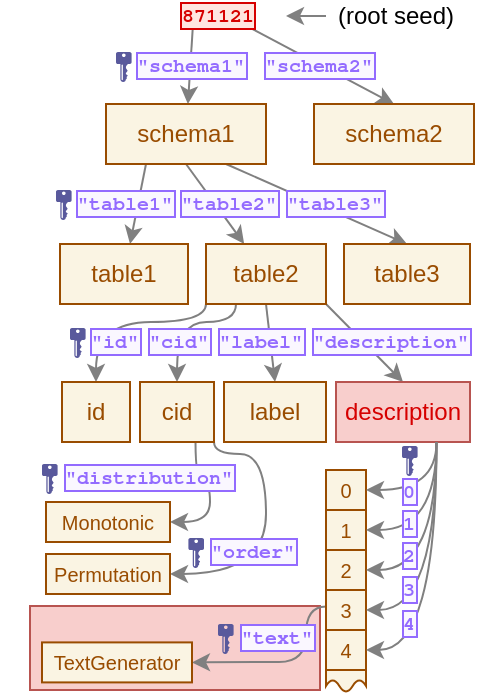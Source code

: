 <mxfile version="22.1.2" type="device">
  <diagram name="1 oldal" id="_KP6PByX1DuzIBqnfHAD">
    <mxGraphModel dx="101" dy="60" grid="1" gridSize="10" guides="1" tooltips="1" connect="1" arrows="1" fold="1" page="1" pageScale="1" pageWidth="827" pageHeight="1169" math="0" shadow="0">
      <root>
        <mxCell id="0" />
        <mxCell id="1" parent="0" />
        <mxCell id="YrsVJ95ILoCUtn0zCcNN-72" value="" style="rounded=0;whiteSpace=wrap;html=1;strokeColor=#b85450;fillColor=#f8cecc;" parent="1" vertex="1">
          <mxGeometry x="262" y="532" width="145" height="42" as="geometry" />
        </mxCell>
        <mxCell id="YrsVJ95ILoCUtn0zCcNN-46" value="" style="verticalLabelPosition=bottom;verticalAlign=top;html=1;shape=mxgraph.basic.wave2;dy=0.3;rotation=0;fillColor=#FAF4E3;strokeColor=#994C00;fontColor=#994C00;" parent="1" vertex="1">
          <mxGeometry x="410" y="555" width="20" height="20" as="geometry" />
        </mxCell>
        <mxCell id="YrsVJ95ILoCUtn0zCcNN-4" value="&quot;schema1&quot;" style="rounded=0;orthogonalLoop=1;jettySize=auto;html=1;exitX=0.25;exitY=1;exitDx=0;exitDy=0;fontFamily=FreeMono;labelBackgroundColor=#FAF7FF;fontStyle=1;fontColor=#936BFF;fontSize=10;labelBorderColor=#936BFF;spacing=2;strokeWidth=1;strokeColor=#808080;" parent="1" source="YrsVJ95ILoCUtn0zCcNN-1" target="YrsVJ95ILoCUtn0zCcNN-2" edge="1">
          <mxGeometry relative="1" as="geometry" />
        </mxCell>
        <mxCell id="YrsVJ95ILoCUtn0zCcNN-5" value="&quot;schema2&quot;" style="rounded=0;orthogonalLoop=1;jettySize=auto;html=1;exitX=0.75;exitY=1;exitDx=0;exitDy=0;entryX=0.5;entryY=0;entryDx=0;entryDy=0;fontFamily=FreeMono;labelBackgroundColor=#FAF7FF;fontStyle=1;fontColor=#936BFF;fontSize=10;labelBorderColor=#936BFF;spacing=2;strokeWidth=1;strokeColor=#808080;" parent="1" source="YrsVJ95ILoCUtn0zCcNN-1" target="YrsVJ95ILoCUtn0zCcNN-3" edge="1">
          <mxGeometry relative="1" as="geometry" />
        </mxCell>
        <mxCell id="YrsVJ95ILoCUtn0zCcNN-1" value="871121" style="text;html=1;strokeColor=none;fillColor=none;align=center;verticalAlign=middle;whiteSpace=wrap;rounded=0;fontFamily=FreeMono;labelBackgroundColor=#FFE6E0;fontStyle=1;fontColor=#D60000;fontSize=10;labelBorderColor=#D60000;spacing=2;strokeWidth=1;" parent="1" vertex="1">
          <mxGeometry x="331" y="231" width="50" height="10" as="geometry" />
        </mxCell>
        <mxCell id="YrsVJ95ILoCUtn0zCcNN-10" value="&quot;table1&quot;" style="rounded=0;orthogonalLoop=1;jettySize=auto;html=1;exitX=0.25;exitY=1;exitDx=0;exitDy=0;fontFamily=FreeMono;fontStyle=1;labelBackgroundColor=#FAF7FF;fontColor=#936BFF;fontSize=10;labelBorderColor=#936BFF;spacing=2;strokeWidth=1;strokeColor=#808080;" parent="1" source="YrsVJ95ILoCUtn0zCcNN-2" target="YrsVJ95ILoCUtn0zCcNN-7" edge="1">
          <mxGeometry x="0.019" y="-7" relative="1" as="geometry">
            <mxPoint as="offset" />
          </mxGeometry>
        </mxCell>
        <mxCell id="YrsVJ95ILoCUtn0zCcNN-11" value="&quot;table2&quot;" style="rounded=0;orthogonalLoop=1;jettySize=auto;html=1;exitX=0.5;exitY=1;exitDx=0;exitDy=0;fontFamily=FreeMono;fontStyle=1;labelBackgroundColor=#FAF7FF;fontColor=#936BFF;fontSize=10;labelBorderColor=#936BFF;spacing=2;strokeWidth=1;strokeColor=#808080;" parent="1" source="YrsVJ95ILoCUtn0zCcNN-2" target="YrsVJ95ILoCUtn0zCcNN-8" edge="1">
          <mxGeometry x="0.118" y="6" relative="1" as="geometry">
            <mxPoint as="offset" />
          </mxGeometry>
        </mxCell>
        <mxCell id="YrsVJ95ILoCUtn0zCcNN-12" value="&quot;table3&quot;" style="rounded=0;orthogonalLoop=1;jettySize=auto;html=1;exitX=0.75;exitY=1;exitDx=0;exitDy=0;entryX=0.5;entryY=0;entryDx=0;entryDy=0;fontFamily=FreeMono;fontStyle=1;labelBackgroundColor=#FAF7FF;fontColor=#936BFF;fontSize=10;labelBorderColor=#936BFF;spacing=2;strokeWidth=1;strokeColor=#808080;" parent="1" source="YrsVJ95ILoCUtn0zCcNN-2" target="YrsVJ95ILoCUtn0zCcNN-9" edge="1">
          <mxGeometry x="0.148" y="4" relative="1" as="geometry">
            <mxPoint as="offset" />
          </mxGeometry>
        </mxCell>
        <mxCell id="YrsVJ95ILoCUtn0zCcNN-2" value="schema1" style="rounded=0;whiteSpace=wrap;html=1;fillColor=#FAF4E3;strokeColor=#994C00;fontColor=#994C00;" parent="1" vertex="1">
          <mxGeometry x="300" y="281" width="80" height="30" as="geometry" />
        </mxCell>
        <mxCell id="YrsVJ95ILoCUtn0zCcNN-3" value="schema2" style="rounded=0;whiteSpace=wrap;html=1;fillColor=#FAF4E3;strokeColor=#994C00;fontColor=#994C00;" parent="1" vertex="1">
          <mxGeometry x="404" y="281" width="80" height="30" as="geometry" />
        </mxCell>
        <mxCell id="YrsVJ95ILoCUtn0zCcNN-21" value="&quot;cid&quot;" style="rounded=0;orthogonalLoop=1;jettySize=auto;html=1;exitX=0.25;exitY=1;exitDx=0;exitDy=0;entryX=0.5;entryY=0;entryDx=0;entryDy=0;fontFamily=FreeMono;fontStyle=1;labelBackgroundColor=#FAF7FF;fontColor=#936BFF;fontSize=10;labelBorderColor=#936BFF;spacing=2;strokeWidth=1;edgeStyle=orthogonalEdgeStyle;curved=1;strokeColor=#808080;" parent="1" source="YrsVJ95ILoCUtn0zCcNN-8" target="YrsVJ95ILoCUtn0zCcNN-15" edge="1">
          <mxGeometry x="0.387" relative="1" as="geometry">
            <Array as="points">
              <mxPoint x="365" y="390" />
              <mxPoint x="336" y="390" />
            </Array>
            <mxPoint as="offset" />
          </mxGeometry>
        </mxCell>
        <mxCell id="YrsVJ95ILoCUtn0zCcNN-20" value="&quot;id&quot;" style="rounded=0;orthogonalLoop=1;jettySize=auto;html=1;exitX=0;exitY=1;exitDx=0;exitDy=0;entryX=0.5;entryY=0;entryDx=0;entryDy=0;fontFamily=FreeMono;fontStyle=1;labelBackgroundColor=#FAF7FF;fontColor=#936BFF;fontSize=10;labelBorderColor=#936BFF;spacing=2;strokeWidth=1;edgeStyle=orthogonalEdgeStyle;curved=1;strokeColor=#808080;" parent="1" source="YrsVJ95ILoCUtn0zCcNN-8" target="YrsVJ95ILoCUtn0zCcNN-13" edge="1">
          <mxGeometry x="0.553" y="9" relative="1" as="geometry">
            <Array as="points">
              <mxPoint x="350" y="390" />
              <mxPoint x="295" y="390" />
            </Array>
            <mxPoint as="offset" />
          </mxGeometry>
        </mxCell>
        <mxCell id="YrsVJ95ILoCUtn0zCcNN-22" value="&quot;label&quot;" style="rounded=0;orthogonalLoop=1;jettySize=auto;html=1;exitX=0.5;exitY=1;exitDx=0;exitDy=0;entryX=0.5;entryY=0;entryDx=0;entryDy=0;fontFamily=FreeMono;fontStyle=1;labelBackgroundColor=#FAF7FF;fontColor=#936BFF;fontSize=10;labelBorderColor=#936BFF;spacing=2;strokeWidth=1;strokeColor=#808080;" parent="1" source="YrsVJ95ILoCUtn0zCcNN-8" target="YrsVJ95ILoCUtn0zCcNN-14" edge="1">
          <mxGeometry x="-0.107" y="-5" relative="1" as="geometry">
            <mxPoint as="offset" />
          </mxGeometry>
        </mxCell>
        <mxCell id="YrsVJ95ILoCUtn0zCcNN-23" value="&quot;description&quot;" style="rounded=0;orthogonalLoop=1;jettySize=auto;html=1;exitX=1;exitY=1;exitDx=0;exitDy=0;entryX=0.5;entryY=0;entryDx=0;entryDy=0;fontFamily=FreeMono;fontStyle=1;labelBackgroundColor=#FAF7FF;fontColor=#936BFF;fontSize=10;labelBorderColor=#936BFF;spacing=2;strokeWidth=1;strokeColor=#808080;" parent="1" source="YrsVJ95ILoCUtn0zCcNN-8" target="YrsVJ95ILoCUtn0zCcNN-16" edge="1">
          <mxGeometry x="0.288" y="10" relative="1" as="geometry">
            <mxPoint as="offset" />
          </mxGeometry>
        </mxCell>
        <mxCell id="YrsVJ95ILoCUtn0zCcNN-7" value="table1" style="rounded=0;whiteSpace=wrap;html=1;fillColor=#FAF4E3;strokeColor=#994C00;fontColor=#994C00;" parent="1" vertex="1">
          <mxGeometry x="277" y="351" width="64" height="30" as="geometry" />
        </mxCell>
        <mxCell id="YrsVJ95ILoCUtn0zCcNN-8" value="table2" style="rounded=0;whiteSpace=wrap;html=1;fillColor=#FAF4E3;strokeColor=#994C00;fontColor=#994C00;" parent="1" vertex="1">
          <mxGeometry x="350" y="351" width="60" height="30" as="geometry" />
        </mxCell>
        <mxCell id="YrsVJ95ILoCUtn0zCcNN-9" value="table3" style="rounded=0;whiteSpace=wrap;html=1;fillColor=#FAF4E3;strokeColor=#994C00;fontColor=#994C00;" parent="1" vertex="1">
          <mxGeometry x="419" y="351" width="63" height="30" as="geometry" />
        </mxCell>
        <mxCell id="YrsVJ95ILoCUtn0zCcNN-13" value="id" style="rounded=0;whiteSpace=wrap;html=1;fillColor=#FAF4E3;strokeColor=#994C00;fontColor=#994C00;" parent="1" vertex="1">
          <mxGeometry x="278" y="420" width="34" height="30" as="geometry" />
        </mxCell>
        <mxCell id="YrsVJ95ILoCUtn0zCcNN-14" value="label" style="rounded=0;whiteSpace=wrap;html=1;fillColor=#FAF4E3;strokeColor=#994C00;fontColor=#994C00;" parent="1" vertex="1">
          <mxGeometry x="359" y="420" width="51" height="30" as="geometry" />
        </mxCell>
        <mxCell id="YrsVJ95ILoCUtn0zCcNN-29" value="&quot;distribution&quot;" style="edgeStyle=orthogonalEdgeStyle;rounded=0;orthogonalLoop=1;jettySize=auto;html=1;exitX=0.75;exitY=1;exitDx=0;exitDy=0;entryX=1;entryY=0.5;entryDx=0;entryDy=0;curved=1;fontFamily=FreeMono;fontStyle=1;labelBackgroundColor=#FAF7FF;fontColor=#936BFF;fontSize=10;labelBorderColor=#936BFF;spacing=2;strokeWidth=1;strokeColor=#808080;" parent="1" source="YrsVJ95ILoCUtn0zCcNN-15" target="YrsVJ95ILoCUtn0zCcNN-27" edge="1">
          <mxGeometry x="-0.496" y="-24" relative="1" as="geometry">
            <mxPoint as="offset" />
          </mxGeometry>
        </mxCell>
        <mxCell id="YrsVJ95ILoCUtn0zCcNN-30" value="&quot;order&quot;" style="edgeStyle=orthogonalEdgeStyle;rounded=0;orthogonalLoop=1;jettySize=auto;html=1;exitX=1;exitY=1;exitDx=0;exitDy=0;entryX=1;entryY=0.5;entryDx=0;entryDy=0;curved=1;fontFamily=FreeMono;fontStyle=1;labelBackgroundColor=#FAF7FF;fontColor=#936BFF;fontSize=10;labelBorderColor=#936BFF;spacing=2;strokeWidth=1;strokeColor=#808080;" parent="1" source="YrsVJ95ILoCUtn0zCcNN-15" target="YrsVJ95ILoCUtn0zCcNN-28" edge="1">
          <mxGeometry x="0.143" y="-7" relative="1" as="geometry">
            <Array as="points">
              <mxPoint x="354" y="456" />
              <mxPoint x="380" y="456" />
              <mxPoint x="380" y="516" />
            </Array>
            <mxPoint as="offset" />
          </mxGeometry>
        </mxCell>
        <mxCell id="YrsVJ95ILoCUtn0zCcNN-15" value="cid" style="rounded=0;whiteSpace=wrap;html=1;fillColor=#FAF4E3;strokeColor=#994C00;fontColor=#994C00;" parent="1" vertex="1">
          <mxGeometry x="317" y="420" width="37" height="30" as="geometry" />
        </mxCell>
        <mxCell id="YrsVJ95ILoCUtn0zCcNN-16" value="description" style="rounded=0;whiteSpace=wrap;html=1;fillColor=#f8cecc;strokeColor=#b85450;fontColor=#D60000;" parent="1" vertex="1">
          <mxGeometry x="415" y="420" width="67" height="30" as="geometry" />
        </mxCell>
        <mxCell id="YrsVJ95ILoCUtn0zCcNN-27" value="Monotonic" style="rounded=0;whiteSpace=wrap;html=1;fontSize=10;fillColor=#FAF4E3;strokeColor=#994C00;fontColor=#994C00;" parent="1" vertex="1">
          <mxGeometry x="270" y="480" width="62" height="20" as="geometry" />
        </mxCell>
        <mxCell id="YrsVJ95ILoCUtn0zCcNN-28" value="Permutation" style="rounded=0;whiteSpace=wrap;html=1;fontSize=10;fillColor=#FAF4E3;strokeColor=#994C00;fontColor=#994C00;" parent="1" vertex="1">
          <mxGeometry x="270" y="506" width="62" height="20" as="geometry" />
        </mxCell>
        <mxCell id="YrsVJ95ILoCUtn0zCcNN-32" value="0" style="rounded=0;whiteSpace=wrap;html=1;fontSize=10;fillColor=#FAF4E3;strokeColor=#994C00;fontColor=#994C00;" parent="1" vertex="1">
          <mxGeometry x="410" y="464" width="20" height="20" as="geometry" />
        </mxCell>
        <mxCell id="YrsVJ95ILoCUtn0zCcNN-33" value="1" style="rounded=0;whiteSpace=wrap;html=1;fontSize=10;fillColor=#FAF4E3;strokeColor=#994C00;fontColor=#994C00;" parent="1" vertex="1">
          <mxGeometry x="410" y="484" width="20" height="20" as="geometry" />
        </mxCell>
        <mxCell id="YrsVJ95ILoCUtn0zCcNN-34" value="2" style="rounded=0;whiteSpace=wrap;html=1;fontSize=10;fillColor=#FAF4E3;strokeColor=#994C00;fontColor=#994C00;" parent="1" vertex="1">
          <mxGeometry x="410" y="504" width="20" height="20" as="geometry" />
        </mxCell>
        <mxCell id="YrsVJ95ILoCUtn0zCcNN-50" value="&quot;text&quot;" style="edgeStyle=orthogonalEdgeStyle;rounded=0;orthogonalLoop=1;jettySize=auto;html=1;exitX=0;exitY=0.5;exitDx=0;exitDy=0;curved=1;fontFamily=FreeMono;fontStyle=1;labelBackgroundColor=#FAF7FF;fontColor=#936BFF;fontSize=10;labelBorderColor=#936BFF;spacing=2;strokeWidth=1;strokeColor=#808080;entryX=1;entryY=0.5;entryDx=0;entryDy=0;" parent="1" target="YrsVJ95ILoCUtn0zCcNN-49" edge="1">
          <mxGeometry x="0.114" y="-13" relative="1" as="geometry">
            <mxPoint x="410" y="532.2" as="sourcePoint" />
            <mxPoint x="390" y="550" as="targetPoint" />
            <Array as="points">
              <mxPoint x="400" y="532" />
              <mxPoint x="400" y="560" />
              <mxPoint x="373" y="560" />
            </Array>
            <mxPoint as="offset" />
          </mxGeometry>
        </mxCell>
        <mxCell id="YrsVJ95ILoCUtn0zCcNN-35" value="3" style="rounded=0;whiteSpace=wrap;html=1;fontSize=10;fillColor=#FAF4E3;strokeColor=#994C00;fontColor=#994C00;" parent="1" vertex="1">
          <mxGeometry x="410" y="524" width="20" height="20" as="geometry" />
        </mxCell>
        <mxCell id="YrsVJ95ILoCUtn0zCcNN-36" value="4" style="rounded=0;whiteSpace=wrap;html=1;fontSize=10;fillColor=#FAF4E3;strokeColor=#994C00;fontColor=#994C00;" parent="1" vertex="1">
          <mxGeometry x="410" y="544" width="20" height="20" as="geometry" />
        </mxCell>
        <mxCell id="YrsVJ95ILoCUtn0zCcNN-38" value="0" style="edgeStyle=orthogonalEdgeStyle;rounded=0;orthogonalLoop=1;jettySize=auto;html=1;exitX=0.75;exitY=1;exitDx=0;exitDy=0;entryX=1;entryY=0.5;entryDx=0;entryDy=0;curved=1;fontFamily=FreeMono;fontStyle=1;labelBackgroundColor=#FAF7FF;fontColor=#936BFF;fontSize=10;labelBorderColor=#936BFF;spacing=2;strokeWidth=1;spacingLeft=0;strokeColor=#808080;" parent="1" source="YrsVJ95ILoCUtn0zCcNN-16" target="YrsVJ95ILoCUtn0zCcNN-32" edge="1">
          <mxGeometry x="0.302" relative="1" as="geometry">
            <mxPoint x="355" y="460" as="sourcePoint" />
            <mxPoint x="350" y="500" as="targetPoint" />
            <mxPoint as="offset" />
          </mxGeometry>
        </mxCell>
        <mxCell id="YrsVJ95ILoCUtn0zCcNN-39" value="1" style="edgeStyle=orthogonalEdgeStyle;rounded=0;orthogonalLoop=1;jettySize=auto;html=1;exitX=0.75;exitY=1;exitDx=0;exitDy=0;entryX=1;entryY=0.5;entryDx=0;entryDy=0;curved=1;fontFamily=FreeMono;fontStyle=1;labelBackgroundColor=#FAF7FF;fontColor=#936BFF;fontSize=10;labelBorderColor=#936BFF;spacing=2;strokeWidth=1;spacingLeft=0;strokeColor=#808080;" parent="1" source="YrsVJ95ILoCUtn0zCcNN-16" target="YrsVJ95ILoCUtn0zCcNN-33" edge="1">
          <mxGeometry x="0.47" y="-4" relative="1" as="geometry">
            <mxPoint x="475" y="460" as="sourcePoint" />
            <mxPoint x="440" y="490" as="targetPoint" />
            <mxPoint as="offset" />
          </mxGeometry>
        </mxCell>
        <mxCell id="YrsVJ95ILoCUtn0zCcNN-40" value="2" style="edgeStyle=orthogonalEdgeStyle;rounded=0;orthogonalLoop=1;jettySize=auto;html=1;exitX=0.75;exitY=1;exitDx=0;exitDy=0;entryX=1;entryY=0.5;entryDx=0;entryDy=0;curved=1;fontFamily=FreeMono;fontStyle=1;labelBackgroundColor=#FAF7FF;fontColor=#936BFF;fontSize=10;labelBorderColor=#936BFF;spacing=2;strokeWidth=1;spacingLeft=0;strokeColor=#808080;" parent="1" source="YrsVJ95ILoCUtn0zCcNN-16" target="YrsVJ95ILoCUtn0zCcNN-34" edge="1">
          <mxGeometry x="0.577" y="-8" relative="1" as="geometry">
            <mxPoint x="475" y="460" as="sourcePoint" />
            <mxPoint x="440" y="510" as="targetPoint" />
            <mxPoint as="offset" />
          </mxGeometry>
        </mxCell>
        <mxCell id="YrsVJ95ILoCUtn0zCcNN-41" value="3" style="edgeStyle=orthogonalEdgeStyle;rounded=0;orthogonalLoop=1;jettySize=auto;html=1;exitX=0.75;exitY=1;exitDx=0;exitDy=0;entryX=1;entryY=0.5;entryDx=0;entryDy=0;curved=1;fontFamily=FreeMono;fontStyle=1;labelBackgroundColor=#FAF7FF;fontColor=#936BFF;fontSize=10;labelBorderColor=#936BFF;spacing=2;strokeWidth=1;spacingLeft=0;strokeColor=#808080;" parent="1" source="YrsVJ95ILoCUtn0zCcNN-16" target="YrsVJ95ILoCUtn0zCcNN-35" edge="1">
          <mxGeometry x="0.648" y="-11" relative="1" as="geometry">
            <mxPoint x="485" y="470" as="sourcePoint" />
            <mxPoint x="450" y="520" as="targetPoint" />
            <mxPoint as="offset" />
          </mxGeometry>
        </mxCell>
        <mxCell id="YrsVJ95ILoCUtn0zCcNN-42" value="4" style="edgeStyle=orthogonalEdgeStyle;rounded=0;orthogonalLoop=1;jettySize=auto;html=1;exitX=0.75;exitY=1;exitDx=0;exitDy=0;entryX=1;entryY=0.5;entryDx=0;entryDy=0;curved=1;fontFamily=FreeMono;fontStyle=1;labelBackgroundColor=#FAF7FF;fontColor=#936BFF;fontSize=10;labelBorderColor=#936BFF;spacing=2;strokeWidth=1;spacingLeft=0;strokeColor=#808080;" parent="1" source="YrsVJ95ILoCUtn0zCcNN-16" target="YrsVJ95ILoCUtn0zCcNN-36" edge="1">
          <mxGeometry x="0.699" y="-14" relative="1" as="geometry">
            <mxPoint x="495" y="480" as="sourcePoint" />
            <mxPoint x="460" y="530" as="targetPoint" />
            <mxPoint as="offset" />
          </mxGeometry>
        </mxCell>
        <mxCell id="YrsVJ95ILoCUtn0zCcNN-49" value="TextGenerator" style="rounded=0;whiteSpace=wrap;html=1;fontSize=10;fillColor=#FAF4E3;strokeColor=#994C00;fontColor=#994C00;" parent="1" vertex="1">
          <mxGeometry x="268" y="550.2" width="75" height="20" as="geometry" />
        </mxCell>
        <mxCell id="YrsVJ95ILoCUtn0zCcNN-54" style="edgeStyle=orthogonalEdgeStyle;rounded=0;orthogonalLoop=1;jettySize=auto;html=1;exitX=0;exitY=0.5;exitDx=0;exitDy=0;strokeColor=#808080;" parent="1" source="YrsVJ95ILoCUtn0zCcNN-53" edge="1">
          <mxGeometry relative="1" as="geometry">
            <mxPoint x="390" y="237.091" as="targetPoint" />
          </mxGeometry>
        </mxCell>
        <mxCell id="YrsVJ95ILoCUtn0zCcNN-53" value="(root seed)" style="text;html=1;strokeColor=none;fillColor=none;align=center;verticalAlign=middle;whiteSpace=wrap;rounded=0;" parent="1" vertex="1">
          <mxGeometry x="410" y="232" width="70" height="10" as="geometry" />
        </mxCell>
        <mxCell id="YrsVJ95ILoCUtn0zCcNN-56" value="" style="sketch=0;aspect=fixed;pointerEvents=1;shadow=0;dashed=0;html=1;strokeColor=none;labelPosition=center;verticalLabelPosition=bottom;verticalAlign=top;align=center;fillColor=#59599C;shape=mxgraph.mscae.enterprise.key_permissions" parent="1" vertex="1">
          <mxGeometry x="305" y="255" width="7.8" height="15" as="geometry" />
        </mxCell>
        <mxCell id="YrsVJ95ILoCUtn0zCcNN-62" value="" style="sketch=0;aspect=fixed;pointerEvents=1;shadow=0;dashed=0;html=1;strokeColor=none;labelPosition=center;verticalLabelPosition=bottom;verticalAlign=top;align=center;fillColor=#59599C;shape=mxgraph.mscae.enterprise.key_permissions" parent="1" vertex="1">
          <mxGeometry x="275" y="324" width="7.8" height="15" as="geometry" />
        </mxCell>
        <mxCell id="YrsVJ95ILoCUtn0zCcNN-63" value="" style="sketch=0;aspect=fixed;pointerEvents=1;shadow=0;dashed=0;html=1;strokeColor=none;labelPosition=center;verticalLabelPosition=bottom;verticalAlign=top;align=center;fillColor=#59599C;shape=mxgraph.mscae.enterprise.key_permissions" parent="1" vertex="1">
          <mxGeometry x="268" y="461" width="7.8" height="15" as="geometry" />
        </mxCell>
        <mxCell id="YrsVJ95ILoCUtn0zCcNN-64" value="" style="sketch=0;aspect=fixed;pointerEvents=1;shadow=0;dashed=0;html=1;strokeColor=none;labelPosition=center;verticalLabelPosition=bottom;verticalAlign=top;align=center;fillColor=#59599C;shape=mxgraph.mscae.enterprise.key_permissions" parent="1" vertex="1">
          <mxGeometry x="282" y="393" width="7.8" height="15" as="geometry" />
        </mxCell>
        <mxCell id="YrsVJ95ILoCUtn0zCcNN-65" value="" style="sketch=0;aspect=fixed;pointerEvents=1;shadow=0;dashed=0;html=1;strokeColor=none;labelPosition=center;verticalLabelPosition=bottom;verticalAlign=top;align=center;fillColor=#59599C;shape=mxgraph.mscae.enterprise.key_permissions" parent="1" vertex="1">
          <mxGeometry x="341.2" y="498" width="7.8" height="15" as="geometry" />
        </mxCell>
        <mxCell id="YrsVJ95ILoCUtn0zCcNN-66" value="" style="sketch=0;aspect=fixed;pointerEvents=1;shadow=0;dashed=0;html=1;strokeColor=none;labelPosition=center;verticalLabelPosition=bottom;verticalAlign=top;align=center;fillColor=#59599C;shape=mxgraph.mscae.enterprise.key_permissions" parent="1" vertex="1">
          <mxGeometry x="356" y="541" width="7.8" height="15" as="geometry" />
        </mxCell>
        <mxCell id="YrsVJ95ILoCUtn0zCcNN-67" value="" style="sketch=0;aspect=fixed;pointerEvents=1;shadow=0;dashed=0;html=1;strokeColor=none;labelPosition=center;verticalLabelPosition=bottom;verticalAlign=top;align=center;fillColor=#59599C;shape=mxgraph.mscae.enterprise.key_permissions" parent="1" vertex="1">
          <mxGeometry x="448" y="452" width="7.8" height="15" as="geometry" />
        </mxCell>
        <mxCell id="YrsVJ95ILoCUtn0zCcNN-70" value="" style="sketch=0;html=1;aspect=fixed;strokeColor=none;shadow=0;fillColor=#FFFFFF;verticalAlign=top;labelPosition=center;verticalLabelPosition=bottom;shape=mxgraph.gcp2.search;flipH=1;" parent="1" vertex="1">
          <mxGeometry x="247" y="511" width="20" height="20.2" as="geometry" />
        </mxCell>
      </root>
    </mxGraphModel>
  </diagram>
</mxfile>
